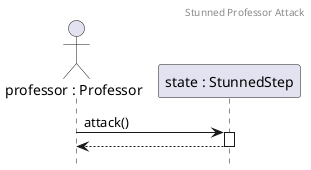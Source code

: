 @startuml StunnedProfessorAttack
header Stunned Professor Attack
hide footbox
autoactivate on

actor P as "professor : Professor"
participant S as "state : StunnedStep"

P -> S : attack()
return

@enduml
